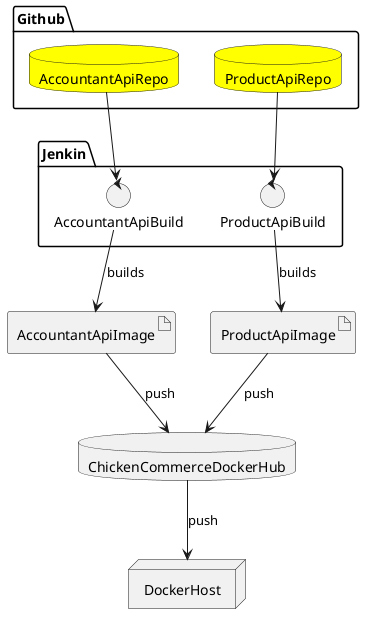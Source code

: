 
@startuml
package Github{
 database AccountantApiRepo #Yellow
 database ProductApiRepo #Yellow
}

package Jenkin{
   control AccountantApiBuild
   control ProductApiBuild
}

AccountantApiRepo --> AccountantApiBuild
ProductApiRepo --> ProductApiBuild

artifact AccountantApiImage
artifact ProductApiImage

ProductApiBuild --> ProductApiImage : builds
AccountantApiBuild --> AccountantApiImage : builds

database ChickenCommerceDockerHub

ProductApiImage --> ChickenCommerceDockerHub : push
AccountantApiImage --> ChickenCommerceDockerHub : push

node DockerHost

ChickenCommerceDockerHub --> DockerHost : push
@enduml
